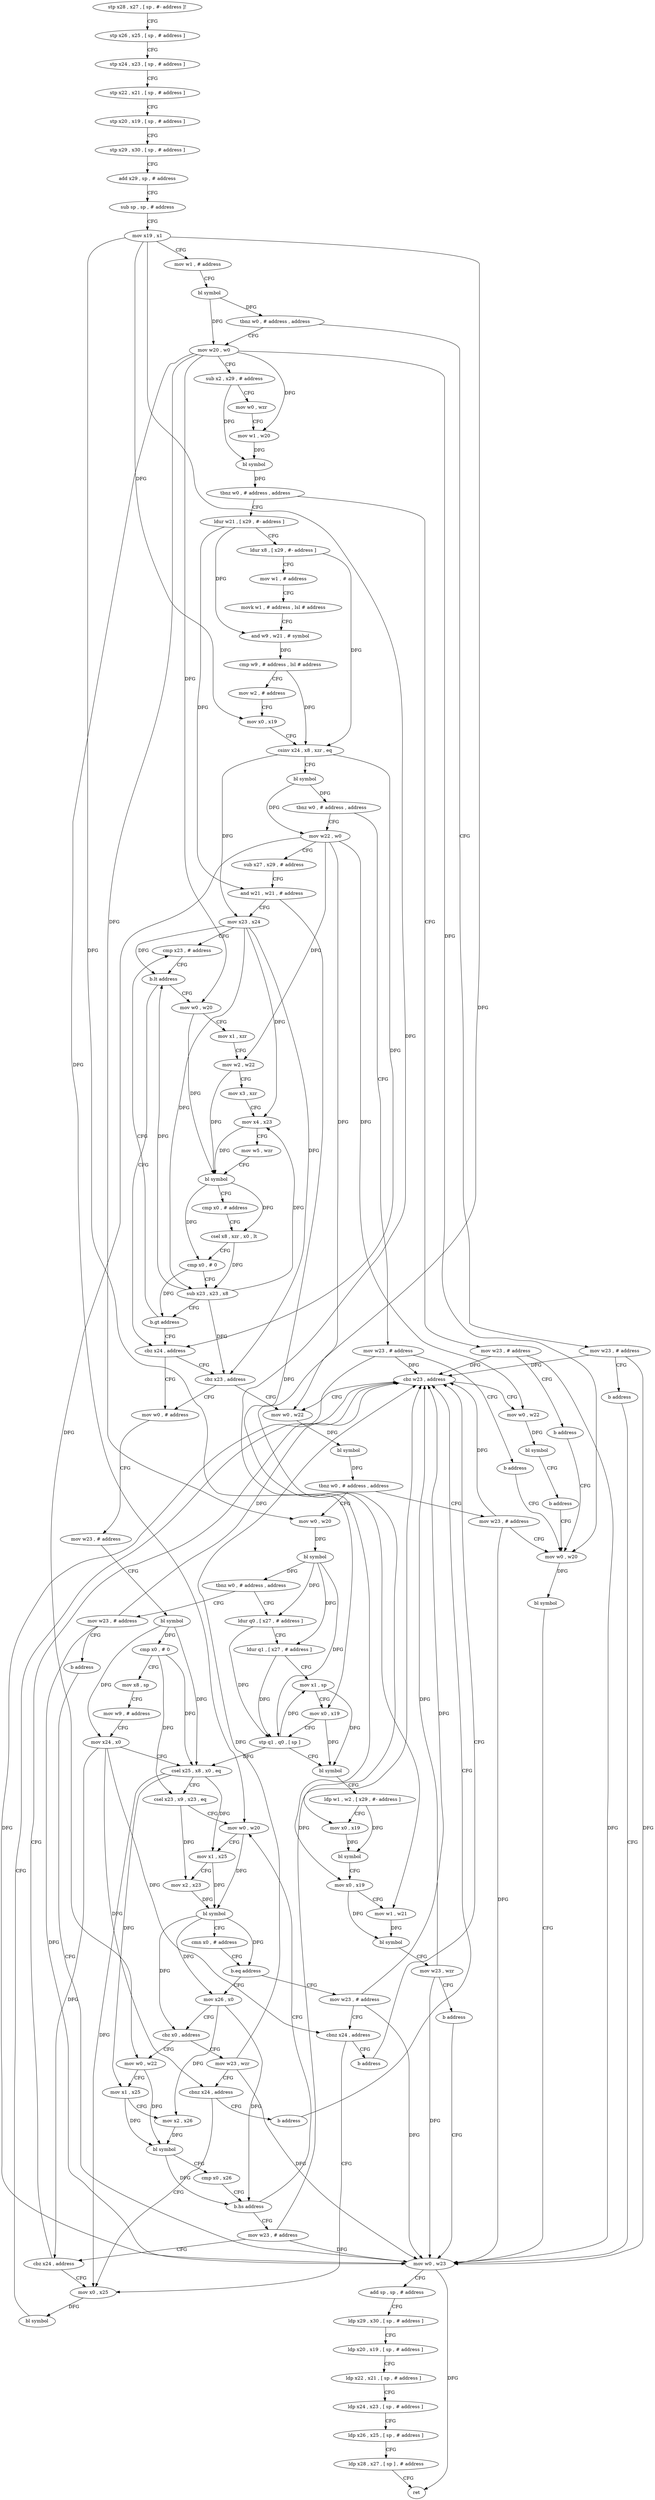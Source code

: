 digraph "func" {
"155088" [label = "stp x28 , x27 , [ sp , #- address ]!" ]
"155092" [label = "stp x26 , x25 , [ sp , # address ]" ]
"155096" [label = "stp x24 , x23 , [ sp , # address ]" ]
"155100" [label = "stp x22 , x21 , [ sp , # address ]" ]
"155104" [label = "stp x20 , x19 , [ sp , # address ]" ]
"155108" [label = "stp x29 , x30 , [ sp , # address ]" ]
"155112" [label = "add x29 , sp , # address" ]
"155116" [label = "sub sp , sp , # address" ]
"155120" [label = "mov x19 , x1" ]
"155124" [label = "mov w1 , # address" ]
"155128" [label = "bl symbol" ]
"155132" [label = "tbnz w0 , # address , address" ]
"155408" [label = "mov w23 , # address" ]
"155136" [label = "mov w20 , w0" ]
"155412" [label = "b address" ]
"155524" [label = "mov w0 , w23" ]
"155140" [label = "sub x2 , x29 , # address" ]
"155144" [label = "mov w0 , wzr" ]
"155148" [label = "mov w1 , w20" ]
"155152" [label = "bl symbol" ]
"155156" [label = "tbnz w0 , # address , address" ]
"155416" [label = "mov w23 , # address" ]
"155160" [label = "ldur w21 , [ x29 , #- address ]" ]
"155528" [label = "add sp , sp , # address" ]
"155532" [label = "ldp x29 , x30 , [ sp , # address ]" ]
"155536" [label = "ldp x20 , x19 , [ sp , # address ]" ]
"155540" [label = "ldp x22 , x21 , [ sp , # address ]" ]
"155544" [label = "ldp x24 , x23 , [ sp , # address ]" ]
"155548" [label = "ldp x26 , x25 , [ sp , # address ]" ]
"155552" [label = "ldp x28 , x27 , [ sp ] , # address" ]
"155556" [label = "ret" ]
"155420" [label = "b address" ]
"155516" [label = "mov w0 , w20" ]
"155164" [label = "ldur x8 , [ x29 , #- address ]" ]
"155168" [label = "mov w1 , # address" ]
"155172" [label = "movk w1 , # address , lsl # address" ]
"155176" [label = "and w9 , w21 , # symbol" ]
"155180" [label = "cmp w9 , # address , lsl # address" ]
"155184" [label = "mov w2 , # address" ]
"155188" [label = "mov x0 , x19" ]
"155192" [label = "csinv x24 , x8 , xzr , eq" ]
"155196" [label = "bl symbol" ]
"155200" [label = "tbnz w0 , # address , address" ]
"155504" [label = "mov w23 , # address" ]
"155204" [label = "mov w22 , w0" ]
"155520" [label = "bl symbol" ]
"155508" [label = "b address" ]
"155208" [label = "sub x27 , x29 , # address" ]
"155212" [label = "and w21 , w21 , # address" ]
"155216" [label = "mov x23 , x24" ]
"155220" [label = "cmp x23 , # address" ]
"155276" [label = "cbz x24 , address" ]
"155284" [label = "mov w0 , # address" ]
"155280" [label = "cbz x23 , address" ]
"155228" [label = "mov w0 , w20" ]
"155232" [label = "mov x1 , xzr" ]
"155236" [label = "mov w2 , w22" ]
"155240" [label = "mov x3 , xzr" ]
"155244" [label = "mov x4 , x23" ]
"155248" [label = "mov w5 , wzr" ]
"155252" [label = "bl symbol" ]
"155256" [label = "cmp x0 , # address" ]
"155260" [label = "csel x8 , xzr , x0 , lt" ]
"155264" [label = "cmp x0 , # 0" ]
"155268" [label = "sub x23 , x23 , x8" ]
"155272" [label = "b.gt address" ]
"155288" [label = "mov w23 , # address" ]
"155292" [label = "bl symbol" ]
"155296" [label = "cmp x0 , # 0" ]
"155300" [label = "mov x8 , sp" ]
"155304" [label = "mov w9 , # address" ]
"155308" [label = "mov x24 , x0" ]
"155312" [label = "csel x25 , x8 , x0 , eq" ]
"155316" [label = "csel x23 , x9 , x23 , eq" ]
"155320" [label = "mov w0 , w20" ]
"155424" [label = "mov w0 , w22" ]
"155224" [label = "b.lt address" ]
"155568" [label = "mov w23 , # address" ]
"155572" [label = "cbnz x24 , address" ]
"155384" [label = "mov x0 , x25" ]
"155576" [label = "b address" ]
"155344" [label = "mov x26 , x0" ]
"155348" [label = "cbz x0 , address" ]
"155580" [label = "mov w23 , wzr" ]
"155352" [label = "mov w0 , w22" ]
"155428" [label = "bl symbol" ]
"155432" [label = "tbnz w0 , # address , address" ]
"155512" [label = "mov w23 , # address" ]
"155436" [label = "mov w0 , w20" ]
"155388" [label = "bl symbol" ]
"155392" [label = "cbz w23 , address" ]
"155584" [label = "cbnz x24 , address" ]
"155588" [label = "b address" ]
"155356" [label = "mov x1 , x25" ]
"155360" [label = "mov x2 , x26" ]
"155364" [label = "bl symbol" ]
"155368" [label = "cmp x0 , x26" ]
"155372" [label = "b.hs address" ]
"155376" [label = "mov w23 , # address" ]
"155440" [label = "bl symbol" ]
"155444" [label = "tbnz w0 , # address , address" ]
"155560" [label = "mov w23 , # address" ]
"155448" [label = "ldur q0 , [ x27 , # address ]" ]
"155396" [label = "mov w0 , w22" ]
"155400" [label = "bl symbol" ]
"155404" [label = "b address" ]
"155324" [label = "mov x1 , x25" ]
"155328" [label = "mov x2 , x23" ]
"155332" [label = "bl symbol" ]
"155336" [label = "cmn x0 , # address" ]
"155340" [label = "b.eq address" ]
"155380" [label = "cbz x24 , address" ]
"155564" [label = "b address" ]
"155452" [label = "ldur q1 , [ x27 , # address ]" ]
"155456" [label = "mov x1 , sp" ]
"155460" [label = "mov x0 , x19" ]
"155464" [label = "stp q1 , q0 , [ sp ]" ]
"155468" [label = "bl symbol" ]
"155472" [label = "ldp w1 , w2 , [ x29 , #- address ]" ]
"155476" [label = "mov x0 , x19" ]
"155480" [label = "bl symbol" ]
"155484" [label = "mov x0 , x19" ]
"155488" [label = "mov w1 , w21" ]
"155492" [label = "bl symbol" ]
"155496" [label = "mov w23 , wzr" ]
"155500" [label = "b address" ]
"155088" -> "155092" [ label = "CFG" ]
"155092" -> "155096" [ label = "CFG" ]
"155096" -> "155100" [ label = "CFG" ]
"155100" -> "155104" [ label = "CFG" ]
"155104" -> "155108" [ label = "CFG" ]
"155108" -> "155112" [ label = "CFG" ]
"155112" -> "155116" [ label = "CFG" ]
"155116" -> "155120" [ label = "CFG" ]
"155120" -> "155124" [ label = "CFG" ]
"155120" -> "155188" [ label = "DFG" ]
"155120" -> "155460" [ label = "DFG" ]
"155120" -> "155476" [ label = "DFG" ]
"155120" -> "155484" [ label = "DFG" ]
"155124" -> "155128" [ label = "CFG" ]
"155128" -> "155132" [ label = "DFG" ]
"155128" -> "155136" [ label = "DFG" ]
"155132" -> "155408" [ label = "CFG" ]
"155132" -> "155136" [ label = "CFG" ]
"155408" -> "155412" [ label = "CFG" ]
"155408" -> "155524" [ label = "DFG" ]
"155408" -> "155392" [ label = "DFG" ]
"155136" -> "155140" [ label = "CFG" ]
"155136" -> "155148" [ label = "DFG" ]
"155136" -> "155516" [ label = "DFG" ]
"155136" -> "155228" [ label = "DFG" ]
"155136" -> "155436" [ label = "DFG" ]
"155136" -> "155320" [ label = "DFG" ]
"155412" -> "155524" [ label = "CFG" ]
"155524" -> "155528" [ label = "CFG" ]
"155524" -> "155556" [ label = "DFG" ]
"155140" -> "155144" [ label = "CFG" ]
"155140" -> "155152" [ label = "DFG" ]
"155144" -> "155148" [ label = "CFG" ]
"155148" -> "155152" [ label = "DFG" ]
"155152" -> "155156" [ label = "DFG" ]
"155156" -> "155416" [ label = "CFG" ]
"155156" -> "155160" [ label = "CFG" ]
"155416" -> "155420" [ label = "CFG" ]
"155416" -> "155524" [ label = "DFG" ]
"155416" -> "155392" [ label = "DFG" ]
"155160" -> "155164" [ label = "CFG" ]
"155160" -> "155176" [ label = "DFG" ]
"155160" -> "155212" [ label = "DFG" ]
"155528" -> "155532" [ label = "CFG" ]
"155532" -> "155536" [ label = "CFG" ]
"155536" -> "155540" [ label = "CFG" ]
"155540" -> "155544" [ label = "CFG" ]
"155544" -> "155548" [ label = "CFG" ]
"155548" -> "155552" [ label = "CFG" ]
"155552" -> "155556" [ label = "CFG" ]
"155420" -> "155516" [ label = "CFG" ]
"155516" -> "155520" [ label = "DFG" ]
"155164" -> "155168" [ label = "CFG" ]
"155164" -> "155192" [ label = "DFG" ]
"155168" -> "155172" [ label = "CFG" ]
"155172" -> "155176" [ label = "CFG" ]
"155176" -> "155180" [ label = "DFG" ]
"155180" -> "155184" [ label = "CFG" ]
"155180" -> "155192" [ label = "DFG" ]
"155184" -> "155188" [ label = "CFG" ]
"155188" -> "155192" [ label = "CFG" ]
"155192" -> "155196" [ label = "CFG" ]
"155192" -> "155216" [ label = "DFG" ]
"155192" -> "155276" [ label = "DFG" ]
"155196" -> "155200" [ label = "DFG" ]
"155196" -> "155204" [ label = "DFG" ]
"155200" -> "155504" [ label = "CFG" ]
"155200" -> "155204" [ label = "CFG" ]
"155504" -> "155508" [ label = "CFG" ]
"155504" -> "155524" [ label = "DFG" ]
"155504" -> "155392" [ label = "DFG" ]
"155204" -> "155208" [ label = "CFG" ]
"155204" -> "155236" [ label = "DFG" ]
"155204" -> "155424" [ label = "DFG" ]
"155204" -> "155352" [ label = "DFG" ]
"155204" -> "155396" [ label = "DFG" ]
"155520" -> "155524" [ label = "CFG" ]
"155508" -> "155516" [ label = "CFG" ]
"155208" -> "155212" [ label = "CFG" ]
"155212" -> "155216" [ label = "CFG" ]
"155212" -> "155488" [ label = "DFG" ]
"155216" -> "155220" [ label = "CFG" ]
"155216" -> "155224" [ label = "DFG" ]
"155216" -> "155244" [ label = "DFG" ]
"155216" -> "155280" [ label = "DFG" ]
"155216" -> "155268" [ label = "DFG" ]
"155220" -> "155224" [ label = "CFG" ]
"155276" -> "155284" [ label = "CFG" ]
"155276" -> "155280" [ label = "CFG" ]
"155284" -> "155288" [ label = "CFG" ]
"155280" -> "155424" [ label = "CFG" ]
"155280" -> "155284" [ label = "CFG" ]
"155228" -> "155232" [ label = "CFG" ]
"155228" -> "155252" [ label = "DFG" ]
"155232" -> "155236" [ label = "CFG" ]
"155236" -> "155240" [ label = "CFG" ]
"155236" -> "155252" [ label = "DFG" ]
"155240" -> "155244" [ label = "CFG" ]
"155244" -> "155248" [ label = "CFG" ]
"155244" -> "155252" [ label = "DFG" ]
"155248" -> "155252" [ label = "CFG" ]
"155252" -> "155256" [ label = "CFG" ]
"155252" -> "155260" [ label = "DFG" ]
"155252" -> "155264" [ label = "DFG" ]
"155256" -> "155260" [ label = "CFG" ]
"155260" -> "155264" [ label = "CFG" ]
"155260" -> "155268" [ label = "DFG" ]
"155264" -> "155268" [ label = "CFG" ]
"155264" -> "155272" [ label = "DFG" ]
"155268" -> "155272" [ label = "CFG" ]
"155268" -> "155224" [ label = "DFG" ]
"155268" -> "155244" [ label = "DFG" ]
"155268" -> "155280" [ label = "DFG" ]
"155272" -> "155220" [ label = "CFG" ]
"155272" -> "155276" [ label = "CFG" ]
"155288" -> "155292" [ label = "CFG" ]
"155292" -> "155296" [ label = "DFG" ]
"155292" -> "155308" [ label = "DFG" ]
"155292" -> "155312" [ label = "DFG" ]
"155296" -> "155300" [ label = "CFG" ]
"155296" -> "155312" [ label = "DFG" ]
"155296" -> "155316" [ label = "DFG" ]
"155300" -> "155304" [ label = "CFG" ]
"155304" -> "155308" [ label = "CFG" ]
"155308" -> "155312" [ label = "CFG" ]
"155308" -> "155572" [ label = "DFG" ]
"155308" -> "155584" [ label = "DFG" ]
"155308" -> "155380" [ label = "DFG" ]
"155312" -> "155316" [ label = "CFG" ]
"155312" -> "155324" [ label = "DFG" ]
"155312" -> "155384" [ label = "DFG" ]
"155312" -> "155356" [ label = "DFG" ]
"155316" -> "155320" [ label = "CFG" ]
"155316" -> "155328" [ label = "DFG" ]
"155320" -> "155324" [ label = "CFG" ]
"155320" -> "155332" [ label = "DFG" ]
"155424" -> "155428" [ label = "DFG" ]
"155224" -> "155276" [ label = "CFG" ]
"155224" -> "155228" [ label = "CFG" ]
"155568" -> "155572" [ label = "CFG" ]
"155568" -> "155524" [ label = "DFG" ]
"155568" -> "155392" [ label = "DFG" ]
"155572" -> "155384" [ label = "CFG" ]
"155572" -> "155576" [ label = "CFG" ]
"155384" -> "155388" [ label = "DFG" ]
"155576" -> "155392" [ label = "CFG" ]
"155344" -> "155348" [ label = "CFG" ]
"155344" -> "155360" [ label = "DFG" ]
"155344" -> "155372" [ label = "DFG" ]
"155348" -> "155580" [ label = "CFG" ]
"155348" -> "155352" [ label = "CFG" ]
"155580" -> "155584" [ label = "CFG" ]
"155580" -> "155524" [ label = "DFG" ]
"155580" -> "155392" [ label = "DFG" ]
"155352" -> "155356" [ label = "CFG" ]
"155352" -> "155364" [ label = "DFG" ]
"155428" -> "155432" [ label = "DFG" ]
"155432" -> "155512" [ label = "CFG" ]
"155432" -> "155436" [ label = "CFG" ]
"155512" -> "155516" [ label = "CFG" ]
"155512" -> "155524" [ label = "DFG" ]
"155512" -> "155392" [ label = "DFG" ]
"155436" -> "155440" [ label = "DFG" ]
"155388" -> "155392" [ label = "CFG" ]
"155392" -> "155424" [ label = "CFG" ]
"155392" -> "155396" [ label = "CFG" ]
"155584" -> "155384" [ label = "CFG" ]
"155584" -> "155588" [ label = "CFG" ]
"155588" -> "155392" [ label = "CFG" ]
"155356" -> "155360" [ label = "CFG" ]
"155356" -> "155364" [ label = "DFG" ]
"155360" -> "155364" [ label = "DFG" ]
"155364" -> "155368" [ label = "CFG" ]
"155364" -> "155372" [ label = "DFG" ]
"155368" -> "155372" [ label = "CFG" ]
"155372" -> "155320" [ label = "CFG" ]
"155372" -> "155376" [ label = "CFG" ]
"155376" -> "155380" [ label = "CFG" ]
"155376" -> "155524" [ label = "DFG" ]
"155376" -> "155392" [ label = "DFG" ]
"155440" -> "155444" [ label = "DFG" ]
"155440" -> "155448" [ label = "DFG" ]
"155440" -> "155464" [ label = "DFG" ]
"155440" -> "155452" [ label = "DFG" ]
"155444" -> "155560" [ label = "CFG" ]
"155444" -> "155448" [ label = "CFG" ]
"155560" -> "155564" [ label = "CFG" ]
"155560" -> "155524" [ label = "DFG" ]
"155560" -> "155392" [ label = "DFG" ]
"155448" -> "155452" [ label = "CFG" ]
"155448" -> "155464" [ label = "DFG" ]
"155396" -> "155400" [ label = "DFG" ]
"155400" -> "155404" [ label = "CFG" ]
"155404" -> "155516" [ label = "CFG" ]
"155324" -> "155328" [ label = "CFG" ]
"155324" -> "155332" [ label = "DFG" ]
"155328" -> "155332" [ label = "DFG" ]
"155332" -> "155336" [ label = "CFG" ]
"155332" -> "155340" [ label = "DFG" ]
"155332" -> "155344" [ label = "DFG" ]
"155332" -> "155348" [ label = "DFG" ]
"155336" -> "155340" [ label = "CFG" ]
"155340" -> "155568" [ label = "CFG" ]
"155340" -> "155344" [ label = "CFG" ]
"155380" -> "155392" [ label = "CFG" ]
"155380" -> "155384" [ label = "CFG" ]
"155564" -> "155524" [ label = "CFG" ]
"155452" -> "155456" [ label = "CFG" ]
"155452" -> "155464" [ label = "DFG" ]
"155456" -> "155460" [ label = "CFG" ]
"155456" -> "155468" [ label = "DFG" ]
"155460" -> "155464" [ label = "CFG" ]
"155460" -> "155468" [ label = "DFG" ]
"155464" -> "155468" [ label = "CFG" ]
"155464" -> "155312" [ label = "DFG" ]
"155464" -> "155456" [ label = "DFG" ]
"155468" -> "155472" [ label = "CFG" ]
"155472" -> "155476" [ label = "CFG" ]
"155472" -> "155480" [ label = "DFG" ]
"155476" -> "155480" [ label = "DFG" ]
"155480" -> "155484" [ label = "CFG" ]
"155484" -> "155488" [ label = "CFG" ]
"155484" -> "155492" [ label = "DFG" ]
"155488" -> "155492" [ label = "DFG" ]
"155492" -> "155496" [ label = "CFG" ]
"155496" -> "155500" [ label = "CFG" ]
"155496" -> "155524" [ label = "DFG" ]
"155496" -> "155392" [ label = "DFG" ]
"155500" -> "155524" [ label = "CFG" ]
}
